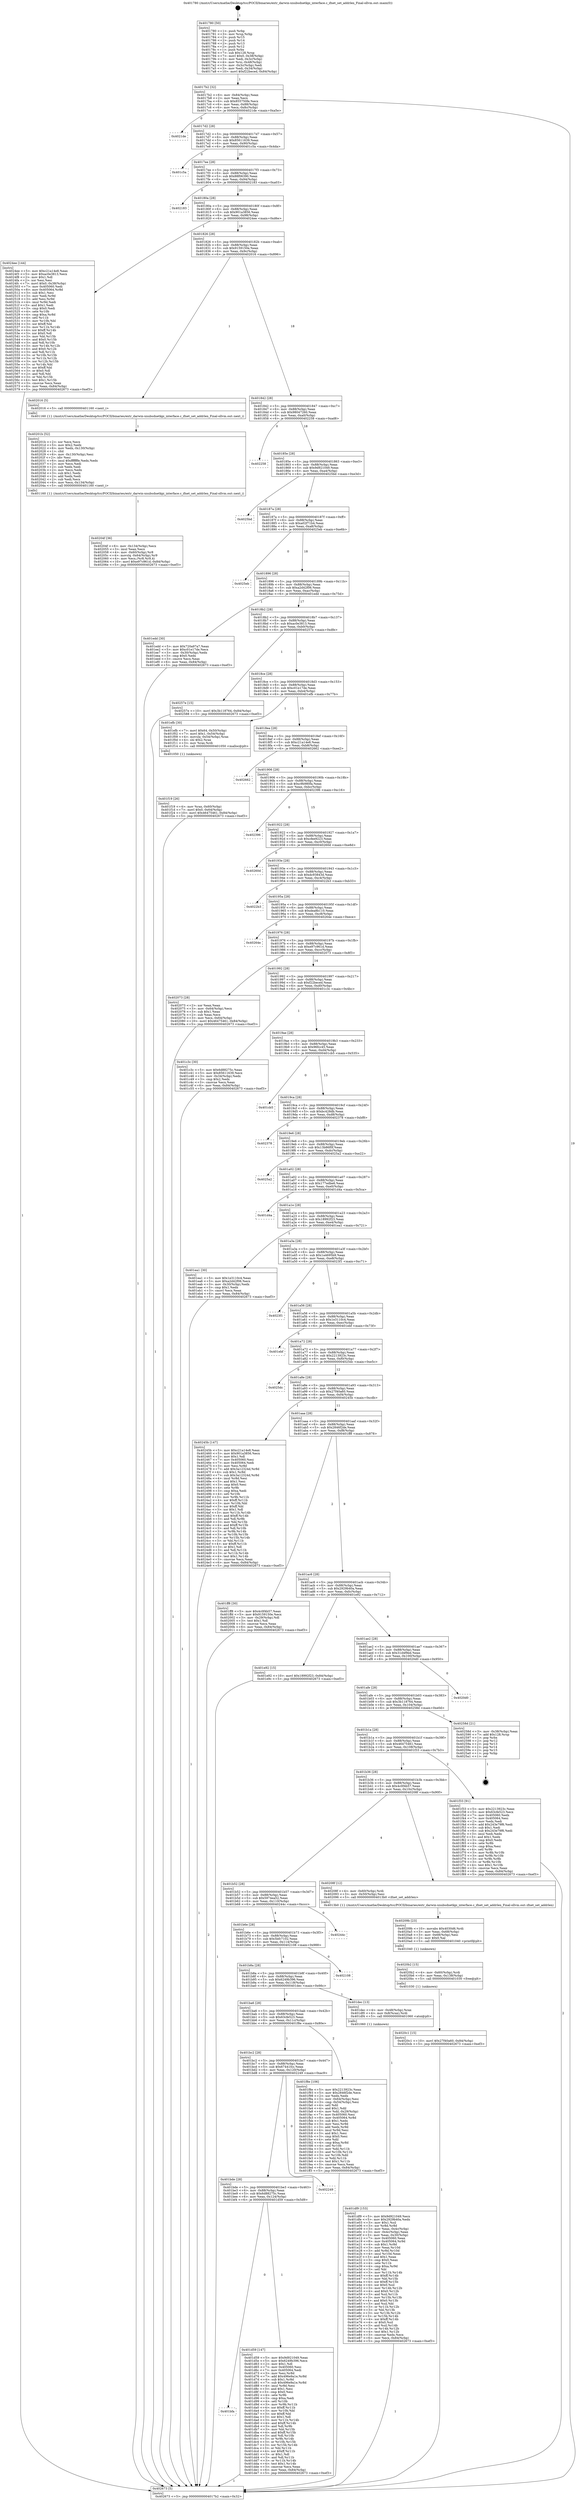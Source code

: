 digraph "0x401780" {
  label = "0x401780 (/mnt/c/Users/mathe/Desktop/tcc/POCII/binaries/extr_darwin-xnubsdnetkpi_interface.c_ifnet_set_addrlen_Final-ollvm.out::main(0))"
  labelloc = "t"
  node[shape=record]

  Entry [label="",width=0.3,height=0.3,shape=circle,fillcolor=black,style=filled]
  "0x4017b2" [label="{
     0x4017b2 [32]\l
     | [instrs]\l
     &nbsp;&nbsp;0x4017b2 \<+6\>: mov -0x84(%rbp),%eax\l
     &nbsp;&nbsp;0x4017b8 \<+2\>: mov %eax,%ecx\l
     &nbsp;&nbsp;0x4017ba \<+6\>: sub $0x855750fe,%ecx\l
     &nbsp;&nbsp;0x4017c0 \<+6\>: mov %eax,-0x88(%rbp)\l
     &nbsp;&nbsp;0x4017c6 \<+6\>: mov %ecx,-0x8c(%rbp)\l
     &nbsp;&nbsp;0x4017cc \<+6\>: je 00000000004021de \<main+0xa5e\>\l
  }"]
  "0x4021de" [label="{
     0x4021de\l
  }", style=dashed]
  "0x4017d2" [label="{
     0x4017d2 [28]\l
     | [instrs]\l
     &nbsp;&nbsp;0x4017d2 \<+5\>: jmp 00000000004017d7 \<main+0x57\>\l
     &nbsp;&nbsp;0x4017d7 \<+6\>: mov -0x88(%rbp),%eax\l
     &nbsp;&nbsp;0x4017dd \<+5\>: sub $0x85611639,%eax\l
     &nbsp;&nbsp;0x4017e2 \<+6\>: mov %eax,-0x90(%rbp)\l
     &nbsp;&nbsp;0x4017e8 \<+6\>: je 0000000000401c5a \<main+0x4da\>\l
  }"]
  Exit [label="",width=0.3,height=0.3,shape=circle,fillcolor=black,style=filled,peripheries=2]
  "0x401c5a" [label="{
     0x401c5a\l
  }", style=dashed]
  "0x4017ee" [label="{
     0x4017ee [28]\l
     | [instrs]\l
     &nbsp;&nbsp;0x4017ee \<+5\>: jmp 00000000004017f3 \<main+0x73\>\l
     &nbsp;&nbsp;0x4017f3 \<+6\>: mov -0x88(%rbp),%eax\l
     &nbsp;&nbsp;0x4017f9 \<+5\>: sub $0x88f06390,%eax\l
     &nbsp;&nbsp;0x4017fe \<+6\>: mov %eax,-0x94(%rbp)\l
     &nbsp;&nbsp;0x401804 \<+6\>: je 0000000000402183 \<main+0xa03\>\l
  }"]
  "0x4020c1" [label="{
     0x4020c1 [15]\l
     | [instrs]\l
     &nbsp;&nbsp;0x4020c1 \<+10\>: movl $0x27f40a60,-0x84(%rbp)\l
     &nbsp;&nbsp;0x4020cb \<+5\>: jmp 0000000000402673 \<main+0xef3\>\l
  }"]
  "0x402183" [label="{
     0x402183\l
  }", style=dashed]
  "0x40180a" [label="{
     0x40180a [28]\l
     | [instrs]\l
     &nbsp;&nbsp;0x40180a \<+5\>: jmp 000000000040180f \<main+0x8f\>\l
     &nbsp;&nbsp;0x40180f \<+6\>: mov -0x88(%rbp),%eax\l
     &nbsp;&nbsp;0x401815 \<+5\>: sub $0x901a3856,%eax\l
     &nbsp;&nbsp;0x40181a \<+6\>: mov %eax,-0x98(%rbp)\l
     &nbsp;&nbsp;0x401820 \<+6\>: je 00000000004024ee \<main+0xd6e\>\l
  }"]
  "0x4020b2" [label="{
     0x4020b2 [15]\l
     | [instrs]\l
     &nbsp;&nbsp;0x4020b2 \<+4\>: mov -0x60(%rbp),%rdi\l
     &nbsp;&nbsp;0x4020b6 \<+6\>: mov %eax,-0x138(%rbp)\l
     &nbsp;&nbsp;0x4020bc \<+5\>: call 0000000000401030 \<free@plt\>\l
     | [calls]\l
     &nbsp;&nbsp;0x401030 \{1\} (unknown)\l
  }"]
  "0x4024ee" [label="{
     0x4024ee [144]\l
     | [instrs]\l
     &nbsp;&nbsp;0x4024ee \<+5\>: mov $0xc21a14e8,%eax\l
     &nbsp;&nbsp;0x4024f3 \<+5\>: mov $0xac0e3813,%ecx\l
     &nbsp;&nbsp;0x4024f8 \<+2\>: mov $0x1,%dl\l
     &nbsp;&nbsp;0x4024fa \<+2\>: xor %esi,%esi\l
     &nbsp;&nbsp;0x4024fc \<+7\>: movl $0x0,-0x38(%rbp)\l
     &nbsp;&nbsp;0x402503 \<+7\>: mov 0x405060,%edi\l
     &nbsp;&nbsp;0x40250a \<+8\>: mov 0x405064,%r8d\l
     &nbsp;&nbsp;0x402512 \<+3\>: sub $0x1,%esi\l
     &nbsp;&nbsp;0x402515 \<+3\>: mov %edi,%r9d\l
     &nbsp;&nbsp;0x402518 \<+3\>: add %esi,%r9d\l
     &nbsp;&nbsp;0x40251b \<+4\>: imul %r9d,%edi\l
     &nbsp;&nbsp;0x40251f \<+3\>: and $0x1,%edi\l
     &nbsp;&nbsp;0x402522 \<+3\>: cmp $0x0,%edi\l
     &nbsp;&nbsp;0x402525 \<+4\>: sete %r10b\l
     &nbsp;&nbsp;0x402529 \<+4\>: cmp $0xa,%r8d\l
     &nbsp;&nbsp;0x40252d \<+4\>: setl %r11b\l
     &nbsp;&nbsp;0x402531 \<+3\>: mov %r10b,%bl\l
     &nbsp;&nbsp;0x402534 \<+3\>: xor $0xff,%bl\l
     &nbsp;&nbsp;0x402537 \<+3\>: mov %r11b,%r14b\l
     &nbsp;&nbsp;0x40253a \<+4\>: xor $0xff,%r14b\l
     &nbsp;&nbsp;0x40253e \<+3\>: xor $0x0,%dl\l
     &nbsp;&nbsp;0x402541 \<+3\>: mov %bl,%r15b\l
     &nbsp;&nbsp;0x402544 \<+4\>: and $0x0,%r15b\l
     &nbsp;&nbsp;0x402548 \<+3\>: and %dl,%r10b\l
     &nbsp;&nbsp;0x40254b \<+3\>: mov %r14b,%r12b\l
     &nbsp;&nbsp;0x40254e \<+4\>: and $0x0,%r12b\l
     &nbsp;&nbsp;0x402552 \<+3\>: and %dl,%r11b\l
     &nbsp;&nbsp;0x402555 \<+3\>: or %r10b,%r15b\l
     &nbsp;&nbsp;0x402558 \<+3\>: or %r11b,%r12b\l
     &nbsp;&nbsp;0x40255b \<+3\>: xor %r12b,%r15b\l
     &nbsp;&nbsp;0x40255e \<+3\>: or %r14b,%bl\l
     &nbsp;&nbsp;0x402561 \<+3\>: xor $0xff,%bl\l
     &nbsp;&nbsp;0x402564 \<+3\>: or $0x0,%dl\l
     &nbsp;&nbsp;0x402567 \<+2\>: and %dl,%bl\l
     &nbsp;&nbsp;0x402569 \<+3\>: or %bl,%r15b\l
     &nbsp;&nbsp;0x40256c \<+4\>: test $0x1,%r15b\l
     &nbsp;&nbsp;0x402570 \<+3\>: cmovne %ecx,%eax\l
     &nbsp;&nbsp;0x402573 \<+6\>: mov %eax,-0x84(%rbp)\l
     &nbsp;&nbsp;0x402579 \<+5\>: jmp 0000000000402673 \<main+0xef3\>\l
  }"]
  "0x401826" [label="{
     0x401826 [28]\l
     | [instrs]\l
     &nbsp;&nbsp;0x401826 \<+5\>: jmp 000000000040182b \<main+0xab\>\l
     &nbsp;&nbsp;0x40182b \<+6\>: mov -0x88(%rbp),%eax\l
     &nbsp;&nbsp;0x401831 \<+5\>: sub $0x9159150e,%eax\l
     &nbsp;&nbsp;0x401836 \<+6\>: mov %eax,-0x9c(%rbp)\l
     &nbsp;&nbsp;0x40183c \<+6\>: je 0000000000402016 \<main+0x896\>\l
  }"]
  "0x40209b" [label="{
     0x40209b [23]\l
     | [instrs]\l
     &nbsp;&nbsp;0x40209b \<+10\>: movabs $0x4030d6,%rdi\l
     &nbsp;&nbsp;0x4020a5 \<+3\>: mov %eax,-0x68(%rbp)\l
     &nbsp;&nbsp;0x4020a8 \<+3\>: mov -0x68(%rbp),%esi\l
     &nbsp;&nbsp;0x4020ab \<+2\>: mov $0x0,%al\l
     &nbsp;&nbsp;0x4020ad \<+5\>: call 0000000000401040 \<printf@plt\>\l
     | [calls]\l
     &nbsp;&nbsp;0x401040 \{1\} (unknown)\l
  }"]
  "0x402016" [label="{
     0x402016 [5]\l
     | [instrs]\l
     &nbsp;&nbsp;0x402016 \<+5\>: call 0000000000401160 \<next_i\>\l
     | [calls]\l
     &nbsp;&nbsp;0x401160 \{1\} (/mnt/c/Users/mathe/Desktop/tcc/POCII/binaries/extr_darwin-xnubsdnetkpi_interface.c_ifnet_set_addrlen_Final-ollvm.out::next_i)\l
  }"]
  "0x401842" [label="{
     0x401842 [28]\l
     | [instrs]\l
     &nbsp;&nbsp;0x401842 \<+5\>: jmp 0000000000401847 \<main+0xc7\>\l
     &nbsp;&nbsp;0x401847 \<+6\>: mov -0x88(%rbp),%eax\l
     &nbsp;&nbsp;0x40184d \<+5\>: sub $0x98047260,%eax\l
     &nbsp;&nbsp;0x401852 \<+6\>: mov %eax,-0xa0(%rbp)\l
     &nbsp;&nbsp;0x401858 \<+6\>: je 0000000000402258 \<main+0xad8\>\l
  }"]
  "0x40204f" [label="{
     0x40204f [36]\l
     | [instrs]\l
     &nbsp;&nbsp;0x40204f \<+6\>: mov -0x134(%rbp),%ecx\l
     &nbsp;&nbsp;0x402055 \<+3\>: imul %eax,%ecx\l
     &nbsp;&nbsp;0x402058 \<+4\>: mov -0x60(%rbp),%r8\l
     &nbsp;&nbsp;0x40205c \<+4\>: movslq -0x64(%rbp),%r9\l
     &nbsp;&nbsp;0x402060 \<+4\>: mov %ecx,(%r8,%r9,4)\l
     &nbsp;&nbsp;0x402064 \<+10\>: movl $0xe97c961d,-0x84(%rbp)\l
     &nbsp;&nbsp;0x40206e \<+5\>: jmp 0000000000402673 \<main+0xef3\>\l
  }"]
  "0x402258" [label="{
     0x402258\l
  }", style=dashed]
  "0x40185e" [label="{
     0x40185e [28]\l
     | [instrs]\l
     &nbsp;&nbsp;0x40185e \<+5\>: jmp 0000000000401863 \<main+0xe3\>\l
     &nbsp;&nbsp;0x401863 \<+6\>: mov -0x88(%rbp),%eax\l
     &nbsp;&nbsp;0x401869 \<+5\>: sub $0x9d921049,%eax\l
     &nbsp;&nbsp;0x40186e \<+6\>: mov %eax,-0xa4(%rbp)\l
     &nbsp;&nbsp;0x401874 \<+6\>: je 00000000004025bd \<main+0xe3d\>\l
  }"]
  "0x40201b" [label="{
     0x40201b [52]\l
     | [instrs]\l
     &nbsp;&nbsp;0x40201b \<+2\>: xor %ecx,%ecx\l
     &nbsp;&nbsp;0x40201d \<+5\>: mov $0x2,%edx\l
     &nbsp;&nbsp;0x402022 \<+6\>: mov %edx,-0x130(%rbp)\l
     &nbsp;&nbsp;0x402028 \<+1\>: cltd\l
     &nbsp;&nbsp;0x402029 \<+6\>: mov -0x130(%rbp),%esi\l
     &nbsp;&nbsp;0x40202f \<+2\>: idiv %esi\l
     &nbsp;&nbsp;0x402031 \<+6\>: imul $0xfffffffe,%edx,%edx\l
     &nbsp;&nbsp;0x402037 \<+2\>: mov %ecx,%edi\l
     &nbsp;&nbsp;0x402039 \<+2\>: sub %edx,%edi\l
     &nbsp;&nbsp;0x40203b \<+2\>: mov %ecx,%edx\l
     &nbsp;&nbsp;0x40203d \<+3\>: sub $0x1,%edx\l
     &nbsp;&nbsp;0x402040 \<+2\>: add %edx,%edi\l
     &nbsp;&nbsp;0x402042 \<+2\>: sub %edi,%ecx\l
     &nbsp;&nbsp;0x402044 \<+6\>: mov %ecx,-0x134(%rbp)\l
     &nbsp;&nbsp;0x40204a \<+5\>: call 0000000000401160 \<next_i\>\l
     | [calls]\l
     &nbsp;&nbsp;0x401160 \{1\} (/mnt/c/Users/mathe/Desktop/tcc/POCII/binaries/extr_darwin-xnubsdnetkpi_interface.c_ifnet_set_addrlen_Final-ollvm.out::next_i)\l
  }"]
  "0x4025bd" [label="{
     0x4025bd\l
  }", style=dashed]
  "0x40187a" [label="{
     0x40187a [28]\l
     | [instrs]\l
     &nbsp;&nbsp;0x40187a \<+5\>: jmp 000000000040187f \<main+0xff\>\l
     &nbsp;&nbsp;0x40187f \<+6\>: mov -0x88(%rbp),%eax\l
     &nbsp;&nbsp;0x401885 \<+5\>: sub $0xa02f71b4,%eax\l
     &nbsp;&nbsp;0x40188a \<+6\>: mov %eax,-0xa8(%rbp)\l
     &nbsp;&nbsp;0x401890 \<+6\>: je 00000000004025eb \<main+0xe6b\>\l
  }"]
  "0x401f19" [label="{
     0x401f19 [26]\l
     | [instrs]\l
     &nbsp;&nbsp;0x401f19 \<+4\>: mov %rax,-0x60(%rbp)\l
     &nbsp;&nbsp;0x401f1d \<+7\>: movl $0x0,-0x64(%rbp)\l
     &nbsp;&nbsp;0x401f24 \<+10\>: movl $0x46475461,-0x84(%rbp)\l
     &nbsp;&nbsp;0x401f2e \<+5\>: jmp 0000000000402673 \<main+0xef3\>\l
  }"]
  "0x4025eb" [label="{
     0x4025eb\l
  }", style=dashed]
  "0x401896" [label="{
     0x401896 [28]\l
     | [instrs]\l
     &nbsp;&nbsp;0x401896 \<+5\>: jmp 000000000040189b \<main+0x11b\>\l
     &nbsp;&nbsp;0x40189b \<+6\>: mov -0x88(%rbp),%eax\l
     &nbsp;&nbsp;0x4018a1 \<+5\>: sub $0xa2d42f06,%eax\l
     &nbsp;&nbsp;0x4018a6 \<+6\>: mov %eax,-0xac(%rbp)\l
     &nbsp;&nbsp;0x4018ac \<+6\>: je 0000000000401edd \<main+0x75d\>\l
  }"]
  "0x401df9" [label="{
     0x401df9 [153]\l
     | [instrs]\l
     &nbsp;&nbsp;0x401df9 \<+5\>: mov $0x9d921049,%ecx\l
     &nbsp;&nbsp;0x401dfe \<+5\>: mov $0x2929b40a,%edx\l
     &nbsp;&nbsp;0x401e03 \<+3\>: mov $0x1,%sil\l
     &nbsp;&nbsp;0x401e06 \<+3\>: xor %r8d,%r8d\l
     &nbsp;&nbsp;0x401e09 \<+3\>: mov %eax,-0x4c(%rbp)\l
     &nbsp;&nbsp;0x401e0c \<+3\>: mov -0x4c(%rbp),%eax\l
     &nbsp;&nbsp;0x401e0f \<+3\>: mov %eax,-0x30(%rbp)\l
     &nbsp;&nbsp;0x401e12 \<+7\>: mov 0x405060,%eax\l
     &nbsp;&nbsp;0x401e19 \<+8\>: mov 0x405064,%r9d\l
     &nbsp;&nbsp;0x401e21 \<+4\>: sub $0x1,%r8d\l
     &nbsp;&nbsp;0x401e25 \<+3\>: mov %eax,%r10d\l
     &nbsp;&nbsp;0x401e28 \<+3\>: add %r8d,%r10d\l
     &nbsp;&nbsp;0x401e2b \<+4\>: imul %r10d,%eax\l
     &nbsp;&nbsp;0x401e2f \<+3\>: and $0x1,%eax\l
     &nbsp;&nbsp;0x401e32 \<+3\>: cmp $0x0,%eax\l
     &nbsp;&nbsp;0x401e35 \<+4\>: sete %r11b\l
     &nbsp;&nbsp;0x401e39 \<+4\>: cmp $0xa,%r9d\l
     &nbsp;&nbsp;0x401e3d \<+3\>: setl %bl\l
     &nbsp;&nbsp;0x401e40 \<+3\>: mov %r11b,%r14b\l
     &nbsp;&nbsp;0x401e43 \<+4\>: xor $0xff,%r14b\l
     &nbsp;&nbsp;0x401e47 \<+3\>: mov %bl,%r15b\l
     &nbsp;&nbsp;0x401e4a \<+4\>: xor $0xff,%r15b\l
     &nbsp;&nbsp;0x401e4e \<+4\>: xor $0x0,%sil\l
     &nbsp;&nbsp;0x401e52 \<+3\>: mov %r14b,%r12b\l
     &nbsp;&nbsp;0x401e55 \<+4\>: and $0x0,%r12b\l
     &nbsp;&nbsp;0x401e59 \<+3\>: and %sil,%r11b\l
     &nbsp;&nbsp;0x401e5c \<+3\>: mov %r15b,%r13b\l
     &nbsp;&nbsp;0x401e5f \<+4\>: and $0x0,%r13b\l
     &nbsp;&nbsp;0x401e63 \<+3\>: and %sil,%bl\l
     &nbsp;&nbsp;0x401e66 \<+3\>: or %r11b,%r12b\l
     &nbsp;&nbsp;0x401e69 \<+3\>: or %bl,%r13b\l
     &nbsp;&nbsp;0x401e6c \<+3\>: xor %r13b,%r12b\l
     &nbsp;&nbsp;0x401e6f \<+3\>: or %r15b,%r14b\l
     &nbsp;&nbsp;0x401e72 \<+4\>: xor $0xff,%r14b\l
     &nbsp;&nbsp;0x401e76 \<+4\>: or $0x0,%sil\l
     &nbsp;&nbsp;0x401e7a \<+3\>: and %sil,%r14b\l
     &nbsp;&nbsp;0x401e7d \<+3\>: or %r14b,%r12b\l
     &nbsp;&nbsp;0x401e80 \<+4\>: test $0x1,%r12b\l
     &nbsp;&nbsp;0x401e84 \<+3\>: cmovne %edx,%ecx\l
     &nbsp;&nbsp;0x401e87 \<+6\>: mov %ecx,-0x84(%rbp)\l
     &nbsp;&nbsp;0x401e8d \<+5\>: jmp 0000000000402673 \<main+0xef3\>\l
  }"]
  "0x401edd" [label="{
     0x401edd [30]\l
     | [instrs]\l
     &nbsp;&nbsp;0x401edd \<+5\>: mov $0x720a97a7,%eax\l
     &nbsp;&nbsp;0x401ee2 \<+5\>: mov $0xc01e17de,%ecx\l
     &nbsp;&nbsp;0x401ee7 \<+3\>: mov -0x30(%rbp),%edx\l
     &nbsp;&nbsp;0x401eea \<+3\>: cmp $0x0,%edx\l
     &nbsp;&nbsp;0x401eed \<+3\>: cmove %ecx,%eax\l
     &nbsp;&nbsp;0x401ef0 \<+6\>: mov %eax,-0x84(%rbp)\l
     &nbsp;&nbsp;0x401ef6 \<+5\>: jmp 0000000000402673 \<main+0xef3\>\l
  }"]
  "0x4018b2" [label="{
     0x4018b2 [28]\l
     | [instrs]\l
     &nbsp;&nbsp;0x4018b2 \<+5\>: jmp 00000000004018b7 \<main+0x137\>\l
     &nbsp;&nbsp;0x4018b7 \<+6\>: mov -0x88(%rbp),%eax\l
     &nbsp;&nbsp;0x4018bd \<+5\>: sub $0xac0e3813,%eax\l
     &nbsp;&nbsp;0x4018c2 \<+6\>: mov %eax,-0xb0(%rbp)\l
     &nbsp;&nbsp;0x4018c8 \<+6\>: je 000000000040257e \<main+0xdfe\>\l
  }"]
  "0x401bfa" [label="{
     0x401bfa\l
  }", style=dashed]
  "0x40257e" [label="{
     0x40257e [15]\l
     | [instrs]\l
     &nbsp;&nbsp;0x40257e \<+10\>: movl $0x3b118764,-0x84(%rbp)\l
     &nbsp;&nbsp;0x402588 \<+5\>: jmp 0000000000402673 \<main+0xef3\>\l
  }"]
  "0x4018ce" [label="{
     0x4018ce [28]\l
     | [instrs]\l
     &nbsp;&nbsp;0x4018ce \<+5\>: jmp 00000000004018d3 \<main+0x153\>\l
     &nbsp;&nbsp;0x4018d3 \<+6\>: mov -0x88(%rbp),%eax\l
     &nbsp;&nbsp;0x4018d9 \<+5\>: sub $0xc01e17de,%eax\l
     &nbsp;&nbsp;0x4018de \<+6\>: mov %eax,-0xb4(%rbp)\l
     &nbsp;&nbsp;0x4018e4 \<+6\>: je 0000000000401efb \<main+0x77b\>\l
  }"]
  "0x401d59" [label="{
     0x401d59 [147]\l
     | [instrs]\l
     &nbsp;&nbsp;0x401d59 \<+5\>: mov $0x9d921049,%eax\l
     &nbsp;&nbsp;0x401d5e \<+5\>: mov $0x6249b396,%ecx\l
     &nbsp;&nbsp;0x401d63 \<+2\>: mov $0x1,%dl\l
     &nbsp;&nbsp;0x401d65 \<+7\>: mov 0x405060,%esi\l
     &nbsp;&nbsp;0x401d6c \<+7\>: mov 0x405064,%edi\l
     &nbsp;&nbsp;0x401d73 \<+3\>: mov %esi,%r8d\l
     &nbsp;&nbsp;0x401d76 \<+7\>: add $0x496e9a1e,%r8d\l
     &nbsp;&nbsp;0x401d7d \<+4\>: sub $0x1,%r8d\l
     &nbsp;&nbsp;0x401d81 \<+7\>: sub $0x496e9a1e,%r8d\l
     &nbsp;&nbsp;0x401d88 \<+4\>: imul %r8d,%esi\l
     &nbsp;&nbsp;0x401d8c \<+3\>: and $0x1,%esi\l
     &nbsp;&nbsp;0x401d8f \<+3\>: cmp $0x0,%esi\l
     &nbsp;&nbsp;0x401d92 \<+4\>: sete %r9b\l
     &nbsp;&nbsp;0x401d96 \<+3\>: cmp $0xa,%edi\l
     &nbsp;&nbsp;0x401d99 \<+4\>: setl %r10b\l
     &nbsp;&nbsp;0x401d9d \<+3\>: mov %r9b,%r11b\l
     &nbsp;&nbsp;0x401da0 \<+4\>: xor $0xff,%r11b\l
     &nbsp;&nbsp;0x401da4 \<+3\>: mov %r10b,%bl\l
     &nbsp;&nbsp;0x401da7 \<+3\>: xor $0xff,%bl\l
     &nbsp;&nbsp;0x401daa \<+3\>: xor $0x1,%dl\l
     &nbsp;&nbsp;0x401dad \<+3\>: mov %r11b,%r14b\l
     &nbsp;&nbsp;0x401db0 \<+4\>: and $0xff,%r14b\l
     &nbsp;&nbsp;0x401db4 \<+3\>: and %dl,%r9b\l
     &nbsp;&nbsp;0x401db7 \<+3\>: mov %bl,%r15b\l
     &nbsp;&nbsp;0x401dba \<+4\>: and $0xff,%r15b\l
     &nbsp;&nbsp;0x401dbe \<+3\>: and %dl,%r10b\l
     &nbsp;&nbsp;0x401dc1 \<+3\>: or %r9b,%r14b\l
     &nbsp;&nbsp;0x401dc4 \<+3\>: or %r10b,%r15b\l
     &nbsp;&nbsp;0x401dc7 \<+3\>: xor %r15b,%r14b\l
     &nbsp;&nbsp;0x401dca \<+3\>: or %bl,%r11b\l
     &nbsp;&nbsp;0x401dcd \<+4\>: xor $0xff,%r11b\l
     &nbsp;&nbsp;0x401dd1 \<+3\>: or $0x1,%dl\l
     &nbsp;&nbsp;0x401dd4 \<+3\>: and %dl,%r11b\l
     &nbsp;&nbsp;0x401dd7 \<+3\>: or %r11b,%r14b\l
     &nbsp;&nbsp;0x401dda \<+4\>: test $0x1,%r14b\l
     &nbsp;&nbsp;0x401dde \<+3\>: cmovne %ecx,%eax\l
     &nbsp;&nbsp;0x401de1 \<+6\>: mov %eax,-0x84(%rbp)\l
     &nbsp;&nbsp;0x401de7 \<+5\>: jmp 0000000000402673 \<main+0xef3\>\l
  }"]
  "0x401efb" [label="{
     0x401efb [30]\l
     | [instrs]\l
     &nbsp;&nbsp;0x401efb \<+7\>: movl $0x64,-0x50(%rbp)\l
     &nbsp;&nbsp;0x401f02 \<+7\>: movl $0x1,-0x54(%rbp)\l
     &nbsp;&nbsp;0x401f09 \<+4\>: movslq -0x54(%rbp),%rax\l
     &nbsp;&nbsp;0x401f0d \<+4\>: shl $0x2,%rax\l
     &nbsp;&nbsp;0x401f11 \<+3\>: mov %rax,%rdi\l
     &nbsp;&nbsp;0x401f14 \<+5\>: call 0000000000401050 \<malloc@plt\>\l
     | [calls]\l
     &nbsp;&nbsp;0x401050 \{1\} (unknown)\l
  }"]
  "0x4018ea" [label="{
     0x4018ea [28]\l
     | [instrs]\l
     &nbsp;&nbsp;0x4018ea \<+5\>: jmp 00000000004018ef \<main+0x16f\>\l
     &nbsp;&nbsp;0x4018ef \<+6\>: mov -0x88(%rbp),%eax\l
     &nbsp;&nbsp;0x4018f5 \<+5\>: sub $0xc21a14e8,%eax\l
     &nbsp;&nbsp;0x4018fa \<+6\>: mov %eax,-0xb8(%rbp)\l
     &nbsp;&nbsp;0x401900 \<+6\>: je 0000000000402662 \<main+0xee2\>\l
  }"]
  "0x401bde" [label="{
     0x401bde [28]\l
     | [instrs]\l
     &nbsp;&nbsp;0x401bde \<+5\>: jmp 0000000000401be3 \<main+0x463\>\l
     &nbsp;&nbsp;0x401be3 \<+6\>: mov -0x88(%rbp),%eax\l
     &nbsp;&nbsp;0x401be9 \<+5\>: sub $0x6d88275c,%eax\l
     &nbsp;&nbsp;0x401bee \<+6\>: mov %eax,-0x124(%rbp)\l
     &nbsp;&nbsp;0x401bf4 \<+6\>: je 0000000000401d59 \<main+0x5d9\>\l
  }"]
  "0x402662" [label="{
     0x402662\l
  }", style=dashed]
  "0x401906" [label="{
     0x401906 [28]\l
     | [instrs]\l
     &nbsp;&nbsp;0x401906 \<+5\>: jmp 000000000040190b \<main+0x18b\>\l
     &nbsp;&nbsp;0x40190b \<+6\>: mov -0x88(%rbp),%eax\l
     &nbsp;&nbsp;0x401911 \<+5\>: sub $0xc9b980fa,%eax\l
     &nbsp;&nbsp;0x401916 \<+6\>: mov %eax,-0xbc(%rbp)\l
     &nbsp;&nbsp;0x40191c \<+6\>: je 0000000000402396 \<main+0xc16\>\l
  }"]
  "0x402249" [label="{
     0x402249\l
  }", style=dashed]
  "0x402396" [label="{
     0x402396\l
  }", style=dashed]
  "0x401922" [label="{
     0x401922 [28]\l
     | [instrs]\l
     &nbsp;&nbsp;0x401922 \<+5\>: jmp 0000000000401927 \<main+0x1a7\>\l
     &nbsp;&nbsp;0x401927 \<+6\>: mov -0x88(%rbp),%eax\l
     &nbsp;&nbsp;0x40192d \<+5\>: sub $0xcfee9223,%eax\l
     &nbsp;&nbsp;0x401932 \<+6\>: mov %eax,-0xc0(%rbp)\l
     &nbsp;&nbsp;0x401938 \<+6\>: je 000000000040260d \<main+0xe8d\>\l
  }"]
  "0x401bc2" [label="{
     0x401bc2 [28]\l
     | [instrs]\l
     &nbsp;&nbsp;0x401bc2 \<+5\>: jmp 0000000000401bc7 \<main+0x447\>\l
     &nbsp;&nbsp;0x401bc7 \<+6\>: mov -0x88(%rbp),%eax\l
     &nbsp;&nbsp;0x401bcd \<+5\>: sub $0x67441fcc,%eax\l
     &nbsp;&nbsp;0x401bd2 \<+6\>: mov %eax,-0x120(%rbp)\l
     &nbsp;&nbsp;0x401bd8 \<+6\>: je 0000000000402249 \<main+0xac9\>\l
  }"]
  "0x40260d" [label="{
     0x40260d\l
  }", style=dashed]
  "0x40193e" [label="{
     0x40193e [28]\l
     | [instrs]\l
     &nbsp;&nbsp;0x40193e \<+5\>: jmp 0000000000401943 \<main+0x1c3\>\l
     &nbsp;&nbsp;0x401943 \<+6\>: mov -0x88(%rbp),%eax\l
     &nbsp;&nbsp;0x401949 \<+5\>: sub $0xdc93843d,%eax\l
     &nbsp;&nbsp;0x40194e \<+6\>: mov %eax,-0xc4(%rbp)\l
     &nbsp;&nbsp;0x401954 \<+6\>: je 00000000004022b3 \<main+0xb33\>\l
  }"]
  "0x401f8e" [label="{
     0x401f8e [106]\l
     | [instrs]\l
     &nbsp;&nbsp;0x401f8e \<+5\>: mov $0x2213923c,%eax\l
     &nbsp;&nbsp;0x401f93 \<+5\>: mov $0x2846f2de,%ecx\l
     &nbsp;&nbsp;0x401f98 \<+2\>: xor %edx,%edx\l
     &nbsp;&nbsp;0x401f9a \<+3\>: mov -0x64(%rbp),%esi\l
     &nbsp;&nbsp;0x401f9d \<+3\>: cmp -0x54(%rbp),%esi\l
     &nbsp;&nbsp;0x401fa0 \<+4\>: setl %dil\l
     &nbsp;&nbsp;0x401fa4 \<+4\>: and $0x1,%dil\l
     &nbsp;&nbsp;0x401fa8 \<+4\>: mov %dil,-0x29(%rbp)\l
     &nbsp;&nbsp;0x401fac \<+7\>: mov 0x405060,%esi\l
     &nbsp;&nbsp;0x401fb3 \<+8\>: mov 0x405064,%r8d\l
     &nbsp;&nbsp;0x401fbb \<+3\>: sub $0x1,%edx\l
     &nbsp;&nbsp;0x401fbe \<+3\>: mov %esi,%r9d\l
     &nbsp;&nbsp;0x401fc1 \<+3\>: add %edx,%r9d\l
     &nbsp;&nbsp;0x401fc4 \<+4\>: imul %r9d,%esi\l
     &nbsp;&nbsp;0x401fc8 \<+3\>: and $0x1,%esi\l
     &nbsp;&nbsp;0x401fcb \<+3\>: cmp $0x0,%esi\l
     &nbsp;&nbsp;0x401fce \<+4\>: sete %dil\l
     &nbsp;&nbsp;0x401fd2 \<+4\>: cmp $0xa,%r8d\l
     &nbsp;&nbsp;0x401fd6 \<+4\>: setl %r10b\l
     &nbsp;&nbsp;0x401fda \<+3\>: mov %dil,%r11b\l
     &nbsp;&nbsp;0x401fdd \<+3\>: and %r10b,%r11b\l
     &nbsp;&nbsp;0x401fe0 \<+3\>: xor %r10b,%dil\l
     &nbsp;&nbsp;0x401fe3 \<+3\>: or %dil,%r11b\l
     &nbsp;&nbsp;0x401fe6 \<+4\>: test $0x1,%r11b\l
     &nbsp;&nbsp;0x401fea \<+3\>: cmovne %ecx,%eax\l
     &nbsp;&nbsp;0x401fed \<+6\>: mov %eax,-0x84(%rbp)\l
     &nbsp;&nbsp;0x401ff3 \<+5\>: jmp 0000000000402673 \<main+0xef3\>\l
  }"]
  "0x4022b3" [label="{
     0x4022b3\l
  }", style=dashed]
  "0x40195a" [label="{
     0x40195a [28]\l
     | [instrs]\l
     &nbsp;&nbsp;0x40195a \<+5\>: jmp 000000000040195f \<main+0x1df\>\l
     &nbsp;&nbsp;0x40195f \<+6\>: mov -0x88(%rbp),%eax\l
     &nbsp;&nbsp;0x401965 \<+5\>: sub $0xdea8b110,%eax\l
     &nbsp;&nbsp;0x40196a \<+6\>: mov %eax,-0xc8(%rbp)\l
     &nbsp;&nbsp;0x401970 \<+6\>: je 000000000040264e \<main+0xece\>\l
  }"]
  "0x401ba6" [label="{
     0x401ba6 [28]\l
     | [instrs]\l
     &nbsp;&nbsp;0x401ba6 \<+5\>: jmp 0000000000401bab \<main+0x42b\>\l
     &nbsp;&nbsp;0x401bab \<+6\>: mov -0x88(%rbp),%eax\l
     &nbsp;&nbsp;0x401bb1 \<+5\>: sub $0x63cfe523,%eax\l
     &nbsp;&nbsp;0x401bb6 \<+6\>: mov %eax,-0x11c(%rbp)\l
     &nbsp;&nbsp;0x401bbc \<+6\>: je 0000000000401f8e \<main+0x80e\>\l
  }"]
  "0x40264e" [label="{
     0x40264e\l
  }", style=dashed]
  "0x401976" [label="{
     0x401976 [28]\l
     | [instrs]\l
     &nbsp;&nbsp;0x401976 \<+5\>: jmp 000000000040197b \<main+0x1fb\>\l
     &nbsp;&nbsp;0x40197b \<+6\>: mov -0x88(%rbp),%eax\l
     &nbsp;&nbsp;0x401981 \<+5\>: sub $0xe97c961d,%eax\l
     &nbsp;&nbsp;0x401986 \<+6\>: mov %eax,-0xcc(%rbp)\l
     &nbsp;&nbsp;0x40198c \<+6\>: je 0000000000402073 \<main+0x8f3\>\l
  }"]
  "0x401dec" [label="{
     0x401dec [13]\l
     | [instrs]\l
     &nbsp;&nbsp;0x401dec \<+4\>: mov -0x48(%rbp),%rax\l
     &nbsp;&nbsp;0x401df0 \<+4\>: mov 0x8(%rax),%rdi\l
     &nbsp;&nbsp;0x401df4 \<+5\>: call 0000000000401060 \<atoi@plt\>\l
     | [calls]\l
     &nbsp;&nbsp;0x401060 \{1\} (unknown)\l
  }"]
  "0x402073" [label="{
     0x402073 [28]\l
     | [instrs]\l
     &nbsp;&nbsp;0x402073 \<+2\>: xor %eax,%eax\l
     &nbsp;&nbsp;0x402075 \<+3\>: mov -0x64(%rbp),%ecx\l
     &nbsp;&nbsp;0x402078 \<+3\>: sub $0x1,%eax\l
     &nbsp;&nbsp;0x40207b \<+2\>: sub %eax,%ecx\l
     &nbsp;&nbsp;0x40207d \<+3\>: mov %ecx,-0x64(%rbp)\l
     &nbsp;&nbsp;0x402080 \<+10\>: movl $0x46475461,-0x84(%rbp)\l
     &nbsp;&nbsp;0x40208a \<+5\>: jmp 0000000000402673 \<main+0xef3\>\l
  }"]
  "0x401992" [label="{
     0x401992 [28]\l
     | [instrs]\l
     &nbsp;&nbsp;0x401992 \<+5\>: jmp 0000000000401997 \<main+0x217\>\l
     &nbsp;&nbsp;0x401997 \<+6\>: mov -0x88(%rbp),%eax\l
     &nbsp;&nbsp;0x40199d \<+5\>: sub $0xf22beced,%eax\l
     &nbsp;&nbsp;0x4019a2 \<+6\>: mov %eax,-0xd0(%rbp)\l
     &nbsp;&nbsp;0x4019a8 \<+6\>: je 0000000000401c3c \<main+0x4bc\>\l
  }"]
  "0x401b8a" [label="{
     0x401b8a [28]\l
     | [instrs]\l
     &nbsp;&nbsp;0x401b8a \<+5\>: jmp 0000000000401b8f \<main+0x40f\>\l
     &nbsp;&nbsp;0x401b8f \<+6\>: mov -0x88(%rbp),%eax\l
     &nbsp;&nbsp;0x401b95 \<+5\>: sub $0x6249b396,%eax\l
     &nbsp;&nbsp;0x401b9a \<+6\>: mov %eax,-0x118(%rbp)\l
     &nbsp;&nbsp;0x401ba0 \<+6\>: je 0000000000401dec \<main+0x66c\>\l
  }"]
  "0x401c3c" [label="{
     0x401c3c [30]\l
     | [instrs]\l
     &nbsp;&nbsp;0x401c3c \<+5\>: mov $0x6d88275c,%eax\l
     &nbsp;&nbsp;0x401c41 \<+5\>: mov $0x85611639,%ecx\l
     &nbsp;&nbsp;0x401c46 \<+3\>: mov -0x34(%rbp),%edx\l
     &nbsp;&nbsp;0x401c49 \<+3\>: cmp $0x2,%edx\l
     &nbsp;&nbsp;0x401c4c \<+3\>: cmovne %ecx,%eax\l
     &nbsp;&nbsp;0x401c4f \<+6\>: mov %eax,-0x84(%rbp)\l
     &nbsp;&nbsp;0x401c55 \<+5\>: jmp 0000000000402673 \<main+0xef3\>\l
  }"]
  "0x4019ae" [label="{
     0x4019ae [28]\l
     | [instrs]\l
     &nbsp;&nbsp;0x4019ae \<+5\>: jmp 00000000004019b3 \<main+0x233\>\l
     &nbsp;&nbsp;0x4019b3 \<+6\>: mov -0x88(%rbp),%eax\l
     &nbsp;&nbsp;0x4019b9 \<+5\>: sub $0x96fcc45,%eax\l
     &nbsp;&nbsp;0x4019be \<+6\>: mov %eax,-0xd4(%rbp)\l
     &nbsp;&nbsp;0x4019c4 \<+6\>: je 0000000000401cb5 \<main+0x535\>\l
  }"]
  "0x402673" [label="{
     0x402673 [5]\l
     | [instrs]\l
     &nbsp;&nbsp;0x402673 \<+5\>: jmp 00000000004017b2 \<main+0x32\>\l
  }"]
  "0x401780" [label="{
     0x401780 [50]\l
     | [instrs]\l
     &nbsp;&nbsp;0x401780 \<+1\>: push %rbp\l
     &nbsp;&nbsp;0x401781 \<+3\>: mov %rsp,%rbp\l
     &nbsp;&nbsp;0x401784 \<+2\>: push %r15\l
     &nbsp;&nbsp;0x401786 \<+2\>: push %r14\l
     &nbsp;&nbsp;0x401788 \<+2\>: push %r13\l
     &nbsp;&nbsp;0x40178a \<+2\>: push %r12\l
     &nbsp;&nbsp;0x40178c \<+1\>: push %rbx\l
     &nbsp;&nbsp;0x40178d \<+7\>: sub $0x128,%rsp\l
     &nbsp;&nbsp;0x401794 \<+7\>: movl $0x0,-0x38(%rbp)\l
     &nbsp;&nbsp;0x40179b \<+3\>: mov %edi,-0x3c(%rbp)\l
     &nbsp;&nbsp;0x40179e \<+4\>: mov %rsi,-0x48(%rbp)\l
     &nbsp;&nbsp;0x4017a2 \<+3\>: mov -0x3c(%rbp),%edi\l
     &nbsp;&nbsp;0x4017a5 \<+3\>: mov %edi,-0x34(%rbp)\l
     &nbsp;&nbsp;0x4017a8 \<+10\>: movl $0xf22beced,-0x84(%rbp)\l
  }"]
  "0x402108" [label="{
     0x402108\l
  }", style=dashed]
  "0x401cb5" [label="{
     0x401cb5\l
  }", style=dashed]
  "0x4019ca" [label="{
     0x4019ca [28]\l
     | [instrs]\l
     &nbsp;&nbsp;0x4019ca \<+5\>: jmp 00000000004019cf \<main+0x24f\>\l
     &nbsp;&nbsp;0x4019cf \<+6\>: mov -0x88(%rbp),%eax\l
     &nbsp;&nbsp;0x4019d5 \<+5\>: sub $0xbc428db,%eax\l
     &nbsp;&nbsp;0x4019da \<+6\>: mov %eax,-0xd8(%rbp)\l
     &nbsp;&nbsp;0x4019e0 \<+6\>: je 0000000000402378 \<main+0xbf8\>\l
  }"]
  "0x401b6e" [label="{
     0x401b6e [28]\l
     | [instrs]\l
     &nbsp;&nbsp;0x401b6e \<+5\>: jmp 0000000000401b73 \<main+0x3f3\>\l
     &nbsp;&nbsp;0x401b73 \<+6\>: mov -0x88(%rbp),%eax\l
     &nbsp;&nbsp;0x401b79 \<+5\>: sub $0x5bfc7102,%eax\l
     &nbsp;&nbsp;0x401b7e \<+6\>: mov %eax,-0x114(%rbp)\l
     &nbsp;&nbsp;0x401b84 \<+6\>: je 0000000000402108 \<main+0x988\>\l
  }"]
  "0x402378" [label="{
     0x402378\l
  }", style=dashed]
  "0x4019e6" [label="{
     0x4019e6 [28]\l
     | [instrs]\l
     &nbsp;&nbsp;0x4019e6 \<+5\>: jmp 00000000004019eb \<main+0x26b\>\l
     &nbsp;&nbsp;0x4019eb \<+6\>: mov -0x88(%rbp),%eax\l
     &nbsp;&nbsp;0x4019f1 \<+5\>: sub $0x13b86f0f,%eax\l
     &nbsp;&nbsp;0x4019f6 \<+6\>: mov %eax,-0xdc(%rbp)\l
     &nbsp;&nbsp;0x4019fc \<+6\>: je 00000000004025a2 \<main+0xe22\>\l
  }"]
  "0x40244c" [label="{
     0x40244c\l
  }", style=dashed]
  "0x4025a2" [label="{
     0x4025a2\l
  }", style=dashed]
  "0x401a02" [label="{
     0x401a02 [28]\l
     | [instrs]\l
     &nbsp;&nbsp;0x401a02 \<+5\>: jmp 0000000000401a07 \<main+0x287\>\l
     &nbsp;&nbsp;0x401a07 \<+6\>: mov -0x88(%rbp),%eax\l
     &nbsp;&nbsp;0x401a0d \<+5\>: sub $0x177edbe6,%eax\l
     &nbsp;&nbsp;0x401a12 \<+6\>: mov %eax,-0xe0(%rbp)\l
     &nbsp;&nbsp;0x401a18 \<+6\>: je 0000000000401d4a \<main+0x5ca\>\l
  }"]
  "0x401b52" [label="{
     0x401b52 [28]\l
     | [instrs]\l
     &nbsp;&nbsp;0x401b52 \<+5\>: jmp 0000000000401b57 \<main+0x3d7\>\l
     &nbsp;&nbsp;0x401b57 \<+6\>: mov -0x88(%rbp),%eax\l
     &nbsp;&nbsp;0x401b5d \<+5\>: sub $0x5974ea52,%eax\l
     &nbsp;&nbsp;0x401b62 \<+6\>: mov %eax,-0x110(%rbp)\l
     &nbsp;&nbsp;0x401b68 \<+6\>: je 000000000040244c \<main+0xccc\>\l
  }"]
  "0x401d4a" [label="{
     0x401d4a\l
  }", style=dashed]
  "0x401a1e" [label="{
     0x401a1e [28]\l
     | [instrs]\l
     &nbsp;&nbsp;0x401a1e \<+5\>: jmp 0000000000401a23 \<main+0x2a3\>\l
     &nbsp;&nbsp;0x401a23 \<+6\>: mov -0x88(%rbp),%eax\l
     &nbsp;&nbsp;0x401a29 \<+5\>: sub $0x18992f23,%eax\l
     &nbsp;&nbsp;0x401a2e \<+6\>: mov %eax,-0xe4(%rbp)\l
     &nbsp;&nbsp;0x401a34 \<+6\>: je 0000000000401ea1 \<main+0x721\>\l
  }"]
  "0x40208f" [label="{
     0x40208f [12]\l
     | [instrs]\l
     &nbsp;&nbsp;0x40208f \<+4\>: mov -0x60(%rbp),%rdi\l
     &nbsp;&nbsp;0x402093 \<+3\>: mov -0x50(%rbp),%esi\l
     &nbsp;&nbsp;0x402096 \<+5\>: call 00000000004013b0 \<ifnet_set_addrlen\>\l
     | [calls]\l
     &nbsp;&nbsp;0x4013b0 \{1\} (/mnt/c/Users/mathe/Desktop/tcc/POCII/binaries/extr_darwin-xnubsdnetkpi_interface.c_ifnet_set_addrlen_Final-ollvm.out::ifnet_set_addrlen)\l
  }"]
  "0x401ea1" [label="{
     0x401ea1 [30]\l
     | [instrs]\l
     &nbsp;&nbsp;0x401ea1 \<+5\>: mov $0x1e3110c4,%eax\l
     &nbsp;&nbsp;0x401ea6 \<+5\>: mov $0xa2d42f06,%ecx\l
     &nbsp;&nbsp;0x401eab \<+3\>: mov -0x30(%rbp),%edx\l
     &nbsp;&nbsp;0x401eae \<+3\>: cmp $0x1,%edx\l
     &nbsp;&nbsp;0x401eb1 \<+3\>: cmovl %ecx,%eax\l
     &nbsp;&nbsp;0x401eb4 \<+6\>: mov %eax,-0x84(%rbp)\l
     &nbsp;&nbsp;0x401eba \<+5\>: jmp 0000000000402673 \<main+0xef3\>\l
  }"]
  "0x401a3a" [label="{
     0x401a3a [28]\l
     | [instrs]\l
     &nbsp;&nbsp;0x401a3a \<+5\>: jmp 0000000000401a3f \<main+0x2bf\>\l
     &nbsp;&nbsp;0x401a3f \<+6\>: mov -0x88(%rbp),%eax\l
     &nbsp;&nbsp;0x401a45 \<+5\>: sub $0x1a4695b9,%eax\l
     &nbsp;&nbsp;0x401a4a \<+6\>: mov %eax,-0xe8(%rbp)\l
     &nbsp;&nbsp;0x401a50 \<+6\>: je 00000000004023f1 \<main+0xc71\>\l
  }"]
  "0x401b36" [label="{
     0x401b36 [28]\l
     | [instrs]\l
     &nbsp;&nbsp;0x401b36 \<+5\>: jmp 0000000000401b3b \<main+0x3bb\>\l
     &nbsp;&nbsp;0x401b3b \<+6\>: mov -0x88(%rbp),%eax\l
     &nbsp;&nbsp;0x401b41 \<+5\>: sub $0x4c0f4b57,%eax\l
     &nbsp;&nbsp;0x401b46 \<+6\>: mov %eax,-0x10c(%rbp)\l
     &nbsp;&nbsp;0x401b4c \<+6\>: je 000000000040208f \<main+0x90f\>\l
  }"]
  "0x4023f1" [label="{
     0x4023f1\l
  }", style=dashed]
  "0x401a56" [label="{
     0x401a56 [28]\l
     | [instrs]\l
     &nbsp;&nbsp;0x401a56 \<+5\>: jmp 0000000000401a5b \<main+0x2db\>\l
     &nbsp;&nbsp;0x401a5b \<+6\>: mov -0x88(%rbp),%eax\l
     &nbsp;&nbsp;0x401a61 \<+5\>: sub $0x1e3110c4,%eax\l
     &nbsp;&nbsp;0x401a66 \<+6\>: mov %eax,-0xec(%rbp)\l
     &nbsp;&nbsp;0x401a6c \<+6\>: je 0000000000401ebf \<main+0x73f\>\l
  }"]
  "0x401f33" [label="{
     0x401f33 [91]\l
     | [instrs]\l
     &nbsp;&nbsp;0x401f33 \<+5\>: mov $0x2213923c,%eax\l
     &nbsp;&nbsp;0x401f38 \<+5\>: mov $0x63cfe523,%ecx\l
     &nbsp;&nbsp;0x401f3d \<+7\>: mov 0x405060,%edx\l
     &nbsp;&nbsp;0x401f44 \<+7\>: mov 0x405064,%esi\l
     &nbsp;&nbsp;0x401f4b \<+2\>: mov %edx,%edi\l
     &nbsp;&nbsp;0x401f4d \<+6\>: add $0x243e79f6,%edi\l
     &nbsp;&nbsp;0x401f53 \<+3\>: sub $0x1,%edi\l
     &nbsp;&nbsp;0x401f56 \<+6\>: sub $0x243e79f6,%edi\l
     &nbsp;&nbsp;0x401f5c \<+3\>: imul %edi,%edx\l
     &nbsp;&nbsp;0x401f5f \<+3\>: and $0x1,%edx\l
     &nbsp;&nbsp;0x401f62 \<+3\>: cmp $0x0,%edx\l
     &nbsp;&nbsp;0x401f65 \<+4\>: sete %r8b\l
     &nbsp;&nbsp;0x401f69 \<+3\>: cmp $0xa,%esi\l
     &nbsp;&nbsp;0x401f6c \<+4\>: setl %r9b\l
     &nbsp;&nbsp;0x401f70 \<+3\>: mov %r8b,%r10b\l
     &nbsp;&nbsp;0x401f73 \<+3\>: and %r9b,%r10b\l
     &nbsp;&nbsp;0x401f76 \<+3\>: xor %r9b,%r8b\l
     &nbsp;&nbsp;0x401f79 \<+3\>: or %r8b,%r10b\l
     &nbsp;&nbsp;0x401f7c \<+4\>: test $0x1,%r10b\l
     &nbsp;&nbsp;0x401f80 \<+3\>: cmovne %ecx,%eax\l
     &nbsp;&nbsp;0x401f83 \<+6\>: mov %eax,-0x84(%rbp)\l
     &nbsp;&nbsp;0x401f89 \<+5\>: jmp 0000000000402673 \<main+0xef3\>\l
  }"]
  "0x401ebf" [label="{
     0x401ebf\l
  }", style=dashed]
  "0x401a72" [label="{
     0x401a72 [28]\l
     | [instrs]\l
     &nbsp;&nbsp;0x401a72 \<+5\>: jmp 0000000000401a77 \<main+0x2f7\>\l
     &nbsp;&nbsp;0x401a77 \<+6\>: mov -0x88(%rbp),%eax\l
     &nbsp;&nbsp;0x401a7d \<+5\>: sub $0x2213923c,%eax\l
     &nbsp;&nbsp;0x401a82 \<+6\>: mov %eax,-0xf0(%rbp)\l
     &nbsp;&nbsp;0x401a88 \<+6\>: je 00000000004025dc \<main+0xe5c\>\l
  }"]
  "0x401b1a" [label="{
     0x401b1a [28]\l
     | [instrs]\l
     &nbsp;&nbsp;0x401b1a \<+5\>: jmp 0000000000401b1f \<main+0x39f\>\l
     &nbsp;&nbsp;0x401b1f \<+6\>: mov -0x88(%rbp),%eax\l
     &nbsp;&nbsp;0x401b25 \<+5\>: sub $0x46475461,%eax\l
     &nbsp;&nbsp;0x401b2a \<+6\>: mov %eax,-0x108(%rbp)\l
     &nbsp;&nbsp;0x401b30 \<+6\>: je 0000000000401f33 \<main+0x7b3\>\l
  }"]
  "0x4025dc" [label="{
     0x4025dc\l
  }", style=dashed]
  "0x401a8e" [label="{
     0x401a8e [28]\l
     | [instrs]\l
     &nbsp;&nbsp;0x401a8e \<+5\>: jmp 0000000000401a93 \<main+0x313\>\l
     &nbsp;&nbsp;0x401a93 \<+6\>: mov -0x88(%rbp),%eax\l
     &nbsp;&nbsp;0x401a99 \<+5\>: sub $0x27f40a60,%eax\l
     &nbsp;&nbsp;0x401a9e \<+6\>: mov %eax,-0xf4(%rbp)\l
     &nbsp;&nbsp;0x401aa4 \<+6\>: je 000000000040245b \<main+0xcdb\>\l
  }"]
  "0x40258d" [label="{
     0x40258d [21]\l
     | [instrs]\l
     &nbsp;&nbsp;0x40258d \<+3\>: mov -0x38(%rbp),%eax\l
     &nbsp;&nbsp;0x402590 \<+7\>: add $0x128,%rsp\l
     &nbsp;&nbsp;0x402597 \<+1\>: pop %rbx\l
     &nbsp;&nbsp;0x402598 \<+2\>: pop %r12\l
     &nbsp;&nbsp;0x40259a \<+2\>: pop %r13\l
     &nbsp;&nbsp;0x40259c \<+2\>: pop %r14\l
     &nbsp;&nbsp;0x40259e \<+2\>: pop %r15\l
     &nbsp;&nbsp;0x4025a0 \<+1\>: pop %rbp\l
     &nbsp;&nbsp;0x4025a1 \<+1\>: ret\l
  }"]
  "0x40245b" [label="{
     0x40245b [147]\l
     | [instrs]\l
     &nbsp;&nbsp;0x40245b \<+5\>: mov $0xc21a14e8,%eax\l
     &nbsp;&nbsp;0x402460 \<+5\>: mov $0x901a3856,%ecx\l
     &nbsp;&nbsp;0x402465 \<+2\>: mov $0x1,%dl\l
     &nbsp;&nbsp;0x402467 \<+7\>: mov 0x405060,%esi\l
     &nbsp;&nbsp;0x40246e \<+7\>: mov 0x405064,%edi\l
     &nbsp;&nbsp;0x402475 \<+3\>: mov %esi,%r8d\l
     &nbsp;&nbsp;0x402478 \<+7\>: add $0x3a12324d,%r8d\l
     &nbsp;&nbsp;0x40247f \<+4\>: sub $0x1,%r8d\l
     &nbsp;&nbsp;0x402483 \<+7\>: sub $0x3a12324d,%r8d\l
     &nbsp;&nbsp;0x40248a \<+4\>: imul %r8d,%esi\l
     &nbsp;&nbsp;0x40248e \<+3\>: and $0x1,%esi\l
     &nbsp;&nbsp;0x402491 \<+3\>: cmp $0x0,%esi\l
     &nbsp;&nbsp;0x402494 \<+4\>: sete %r9b\l
     &nbsp;&nbsp;0x402498 \<+3\>: cmp $0xa,%edi\l
     &nbsp;&nbsp;0x40249b \<+4\>: setl %r10b\l
     &nbsp;&nbsp;0x40249f \<+3\>: mov %r9b,%r11b\l
     &nbsp;&nbsp;0x4024a2 \<+4\>: xor $0xff,%r11b\l
     &nbsp;&nbsp;0x4024a6 \<+3\>: mov %r10b,%bl\l
     &nbsp;&nbsp;0x4024a9 \<+3\>: xor $0xff,%bl\l
     &nbsp;&nbsp;0x4024ac \<+3\>: xor $0x1,%dl\l
     &nbsp;&nbsp;0x4024af \<+3\>: mov %r11b,%r14b\l
     &nbsp;&nbsp;0x4024b2 \<+4\>: and $0xff,%r14b\l
     &nbsp;&nbsp;0x4024b6 \<+3\>: and %dl,%r9b\l
     &nbsp;&nbsp;0x4024b9 \<+3\>: mov %bl,%r15b\l
     &nbsp;&nbsp;0x4024bc \<+4\>: and $0xff,%r15b\l
     &nbsp;&nbsp;0x4024c0 \<+3\>: and %dl,%r10b\l
     &nbsp;&nbsp;0x4024c3 \<+3\>: or %r9b,%r14b\l
     &nbsp;&nbsp;0x4024c6 \<+3\>: or %r10b,%r15b\l
     &nbsp;&nbsp;0x4024c9 \<+3\>: xor %r15b,%r14b\l
     &nbsp;&nbsp;0x4024cc \<+3\>: or %bl,%r11b\l
     &nbsp;&nbsp;0x4024cf \<+4\>: xor $0xff,%r11b\l
     &nbsp;&nbsp;0x4024d3 \<+3\>: or $0x1,%dl\l
     &nbsp;&nbsp;0x4024d6 \<+3\>: and %dl,%r11b\l
     &nbsp;&nbsp;0x4024d9 \<+3\>: or %r11b,%r14b\l
     &nbsp;&nbsp;0x4024dc \<+4\>: test $0x1,%r14b\l
     &nbsp;&nbsp;0x4024e0 \<+3\>: cmovne %ecx,%eax\l
     &nbsp;&nbsp;0x4024e3 \<+6\>: mov %eax,-0x84(%rbp)\l
     &nbsp;&nbsp;0x4024e9 \<+5\>: jmp 0000000000402673 \<main+0xef3\>\l
  }"]
  "0x401aaa" [label="{
     0x401aaa [28]\l
     | [instrs]\l
     &nbsp;&nbsp;0x401aaa \<+5\>: jmp 0000000000401aaf \<main+0x32f\>\l
     &nbsp;&nbsp;0x401aaf \<+6\>: mov -0x88(%rbp),%eax\l
     &nbsp;&nbsp;0x401ab5 \<+5\>: sub $0x2846f2de,%eax\l
     &nbsp;&nbsp;0x401aba \<+6\>: mov %eax,-0xf8(%rbp)\l
     &nbsp;&nbsp;0x401ac0 \<+6\>: je 0000000000401ff8 \<main+0x878\>\l
  }"]
  "0x401afe" [label="{
     0x401afe [28]\l
     | [instrs]\l
     &nbsp;&nbsp;0x401afe \<+5\>: jmp 0000000000401b03 \<main+0x383\>\l
     &nbsp;&nbsp;0x401b03 \<+6\>: mov -0x88(%rbp),%eax\l
     &nbsp;&nbsp;0x401b09 \<+5\>: sub $0x3b118764,%eax\l
     &nbsp;&nbsp;0x401b0e \<+6\>: mov %eax,-0x104(%rbp)\l
     &nbsp;&nbsp;0x401b14 \<+6\>: je 000000000040258d \<main+0xe0d\>\l
  }"]
  "0x401ff8" [label="{
     0x401ff8 [30]\l
     | [instrs]\l
     &nbsp;&nbsp;0x401ff8 \<+5\>: mov $0x4c0f4b57,%eax\l
     &nbsp;&nbsp;0x401ffd \<+5\>: mov $0x9159150e,%ecx\l
     &nbsp;&nbsp;0x402002 \<+3\>: mov -0x29(%rbp),%dl\l
     &nbsp;&nbsp;0x402005 \<+3\>: test $0x1,%dl\l
     &nbsp;&nbsp;0x402008 \<+3\>: cmovne %ecx,%eax\l
     &nbsp;&nbsp;0x40200b \<+6\>: mov %eax,-0x84(%rbp)\l
     &nbsp;&nbsp;0x402011 \<+5\>: jmp 0000000000402673 \<main+0xef3\>\l
  }"]
  "0x401ac6" [label="{
     0x401ac6 [28]\l
     | [instrs]\l
     &nbsp;&nbsp;0x401ac6 \<+5\>: jmp 0000000000401acb \<main+0x34b\>\l
     &nbsp;&nbsp;0x401acb \<+6\>: mov -0x88(%rbp),%eax\l
     &nbsp;&nbsp;0x401ad1 \<+5\>: sub $0x2929b40a,%eax\l
     &nbsp;&nbsp;0x401ad6 \<+6\>: mov %eax,-0xfc(%rbp)\l
     &nbsp;&nbsp;0x401adc \<+6\>: je 0000000000401e92 \<main+0x712\>\l
  }"]
  "0x4020d0" [label="{
     0x4020d0\l
  }", style=dashed]
  "0x401e92" [label="{
     0x401e92 [15]\l
     | [instrs]\l
     &nbsp;&nbsp;0x401e92 \<+10\>: movl $0x18992f23,-0x84(%rbp)\l
     &nbsp;&nbsp;0x401e9c \<+5\>: jmp 0000000000402673 \<main+0xef3\>\l
  }"]
  "0x401ae2" [label="{
     0x401ae2 [28]\l
     | [instrs]\l
     &nbsp;&nbsp;0x401ae2 \<+5\>: jmp 0000000000401ae7 \<main+0x367\>\l
     &nbsp;&nbsp;0x401ae7 \<+6\>: mov -0x88(%rbp),%eax\l
     &nbsp;&nbsp;0x401aed \<+5\>: sub $0x31d4f9ed,%eax\l
     &nbsp;&nbsp;0x401af2 \<+6\>: mov %eax,-0x100(%rbp)\l
     &nbsp;&nbsp;0x401af8 \<+6\>: je 00000000004020d0 \<main+0x950\>\l
  }"]
  Entry -> "0x401780" [label=" 1"]
  "0x4017b2" -> "0x4021de" [label=" 0"]
  "0x4017b2" -> "0x4017d2" [label=" 20"]
  "0x40258d" -> Exit [label=" 1"]
  "0x4017d2" -> "0x401c5a" [label=" 0"]
  "0x4017d2" -> "0x4017ee" [label=" 20"]
  "0x40257e" -> "0x402673" [label=" 1"]
  "0x4017ee" -> "0x402183" [label=" 0"]
  "0x4017ee" -> "0x40180a" [label=" 20"]
  "0x4024ee" -> "0x402673" [label=" 1"]
  "0x40180a" -> "0x4024ee" [label=" 1"]
  "0x40180a" -> "0x401826" [label=" 19"]
  "0x40245b" -> "0x402673" [label=" 1"]
  "0x401826" -> "0x402016" [label=" 1"]
  "0x401826" -> "0x401842" [label=" 18"]
  "0x4020c1" -> "0x402673" [label=" 1"]
  "0x401842" -> "0x402258" [label=" 0"]
  "0x401842" -> "0x40185e" [label=" 18"]
  "0x4020b2" -> "0x4020c1" [label=" 1"]
  "0x40185e" -> "0x4025bd" [label=" 0"]
  "0x40185e" -> "0x40187a" [label=" 18"]
  "0x40209b" -> "0x4020b2" [label=" 1"]
  "0x40187a" -> "0x4025eb" [label=" 0"]
  "0x40187a" -> "0x401896" [label=" 18"]
  "0x40208f" -> "0x40209b" [label=" 1"]
  "0x401896" -> "0x401edd" [label=" 1"]
  "0x401896" -> "0x4018b2" [label=" 17"]
  "0x402073" -> "0x402673" [label=" 1"]
  "0x4018b2" -> "0x40257e" [label=" 1"]
  "0x4018b2" -> "0x4018ce" [label=" 16"]
  "0x40204f" -> "0x402673" [label=" 1"]
  "0x4018ce" -> "0x401efb" [label=" 1"]
  "0x4018ce" -> "0x4018ea" [label=" 15"]
  "0x40201b" -> "0x40204f" [label=" 1"]
  "0x4018ea" -> "0x402662" [label=" 0"]
  "0x4018ea" -> "0x401906" [label=" 15"]
  "0x401ff8" -> "0x402673" [label=" 2"]
  "0x401906" -> "0x402396" [label=" 0"]
  "0x401906" -> "0x401922" [label=" 15"]
  "0x401f8e" -> "0x402673" [label=" 2"]
  "0x401922" -> "0x40260d" [label=" 0"]
  "0x401922" -> "0x40193e" [label=" 15"]
  "0x401f19" -> "0x402673" [label=" 1"]
  "0x40193e" -> "0x4022b3" [label=" 0"]
  "0x40193e" -> "0x40195a" [label=" 15"]
  "0x401efb" -> "0x401f19" [label=" 1"]
  "0x40195a" -> "0x40264e" [label=" 0"]
  "0x40195a" -> "0x401976" [label=" 15"]
  "0x401ea1" -> "0x402673" [label=" 1"]
  "0x401976" -> "0x402073" [label=" 1"]
  "0x401976" -> "0x401992" [label=" 14"]
  "0x401e92" -> "0x402673" [label=" 1"]
  "0x401992" -> "0x401c3c" [label=" 1"]
  "0x401992" -> "0x4019ae" [label=" 13"]
  "0x401c3c" -> "0x402673" [label=" 1"]
  "0x401780" -> "0x4017b2" [label=" 1"]
  "0x402673" -> "0x4017b2" [label=" 19"]
  "0x401dec" -> "0x401df9" [label=" 1"]
  "0x4019ae" -> "0x401cb5" [label=" 0"]
  "0x4019ae" -> "0x4019ca" [label=" 13"]
  "0x401d59" -> "0x402673" [label=" 1"]
  "0x4019ca" -> "0x402378" [label=" 0"]
  "0x4019ca" -> "0x4019e6" [label=" 13"]
  "0x401bde" -> "0x401d59" [label=" 1"]
  "0x4019e6" -> "0x4025a2" [label=" 0"]
  "0x4019e6" -> "0x401a02" [label=" 13"]
  "0x402016" -> "0x40201b" [label=" 1"]
  "0x401a02" -> "0x401d4a" [label=" 0"]
  "0x401a02" -> "0x401a1e" [label=" 13"]
  "0x401bc2" -> "0x402249" [label=" 0"]
  "0x401a1e" -> "0x401ea1" [label=" 1"]
  "0x401a1e" -> "0x401a3a" [label=" 12"]
  "0x401f33" -> "0x402673" [label=" 2"]
  "0x401a3a" -> "0x4023f1" [label=" 0"]
  "0x401a3a" -> "0x401a56" [label=" 12"]
  "0x401ba6" -> "0x401f8e" [label=" 2"]
  "0x401a56" -> "0x401ebf" [label=" 0"]
  "0x401a56" -> "0x401a72" [label=" 12"]
  "0x401edd" -> "0x402673" [label=" 1"]
  "0x401a72" -> "0x4025dc" [label=" 0"]
  "0x401a72" -> "0x401a8e" [label=" 12"]
  "0x401b8a" -> "0x401dec" [label=" 1"]
  "0x401a8e" -> "0x40245b" [label=" 1"]
  "0x401a8e" -> "0x401aaa" [label=" 11"]
  "0x401df9" -> "0x402673" [label=" 1"]
  "0x401aaa" -> "0x401ff8" [label=" 2"]
  "0x401aaa" -> "0x401ac6" [label=" 9"]
  "0x401b6e" -> "0x402108" [label=" 0"]
  "0x401ac6" -> "0x401e92" [label=" 1"]
  "0x401ac6" -> "0x401ae2" [label=" 8"]
  "0x401bde" -> "0x401bfa" [label=" 0"]
  "0x401ae2" -> "0x4020d0" [label=" 0"]
  "0x401ae2" -> "0x401afe" [label=" 8"]
  "0x401b6e" -> "0x401b8a" [label=" 4"]
  "0x401afe" -> "0x40258d" [label=" 1"]
  "0x401afe" -> "0x401b1a" [label=" 7"]
  "0x401b8a" -> "0x401ba6" [label=" 3"]
  "0x401b1a" -> "0x401f33" [label=" 2"]
  "0x401b1a" -> "0x401b36" [label=" 5"]
  "0x401ba6" -> "0x401bc2" [label=" 1"]
  "0x401b36" -> "0x40208f" [label=" 1"]
  "0x401b36" -> "0x401b52" [label=" 4"]
  "0x401bc2" -> "0x401bde" [label=" 1"]
  "0x401b52" -> "0x40244c" [label=" 0"]
  "0x401b52" -> "0x401b6e" [label=" 4"]
}
